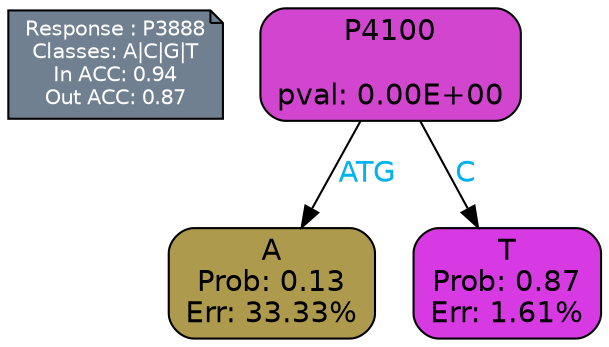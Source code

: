 digraph Tree {
node [shape=box, style="filled, rounded", color="black", fontname=helvetica] ;
graph [ranksep=equally, splines=polylines, bgcolor=transparent, dpi=600] ;
edge [fontname=helvetica] ;
LEGEND [label="Response : P3888
Classes: A|C|G|T
In ACC: 0.94
Out ACC: 0.87
",shape=note,align=left,style=filled,fillcolor="slategray",fontcolor="white",fontsize=10];1 [label="P4100

pval: 0.00E+00", fillcolor="#d246cf"] ;
2 [label="A
Prob: 0.13
Err: 33.33%", fillcolor="#ae9a4c"] ;
3 [label="T
Prob: 0.87
Err: 1.61%", fillcolor="#d73ae2"] ;
1 -> 2 [label="ATG",fontcolor=deepskyblue2] ;
1 -> 3 [label="C",fontcolor=deepskyblue2] ;
{rank = same; 2;3;}{rank = same; LEGEND;1;}}